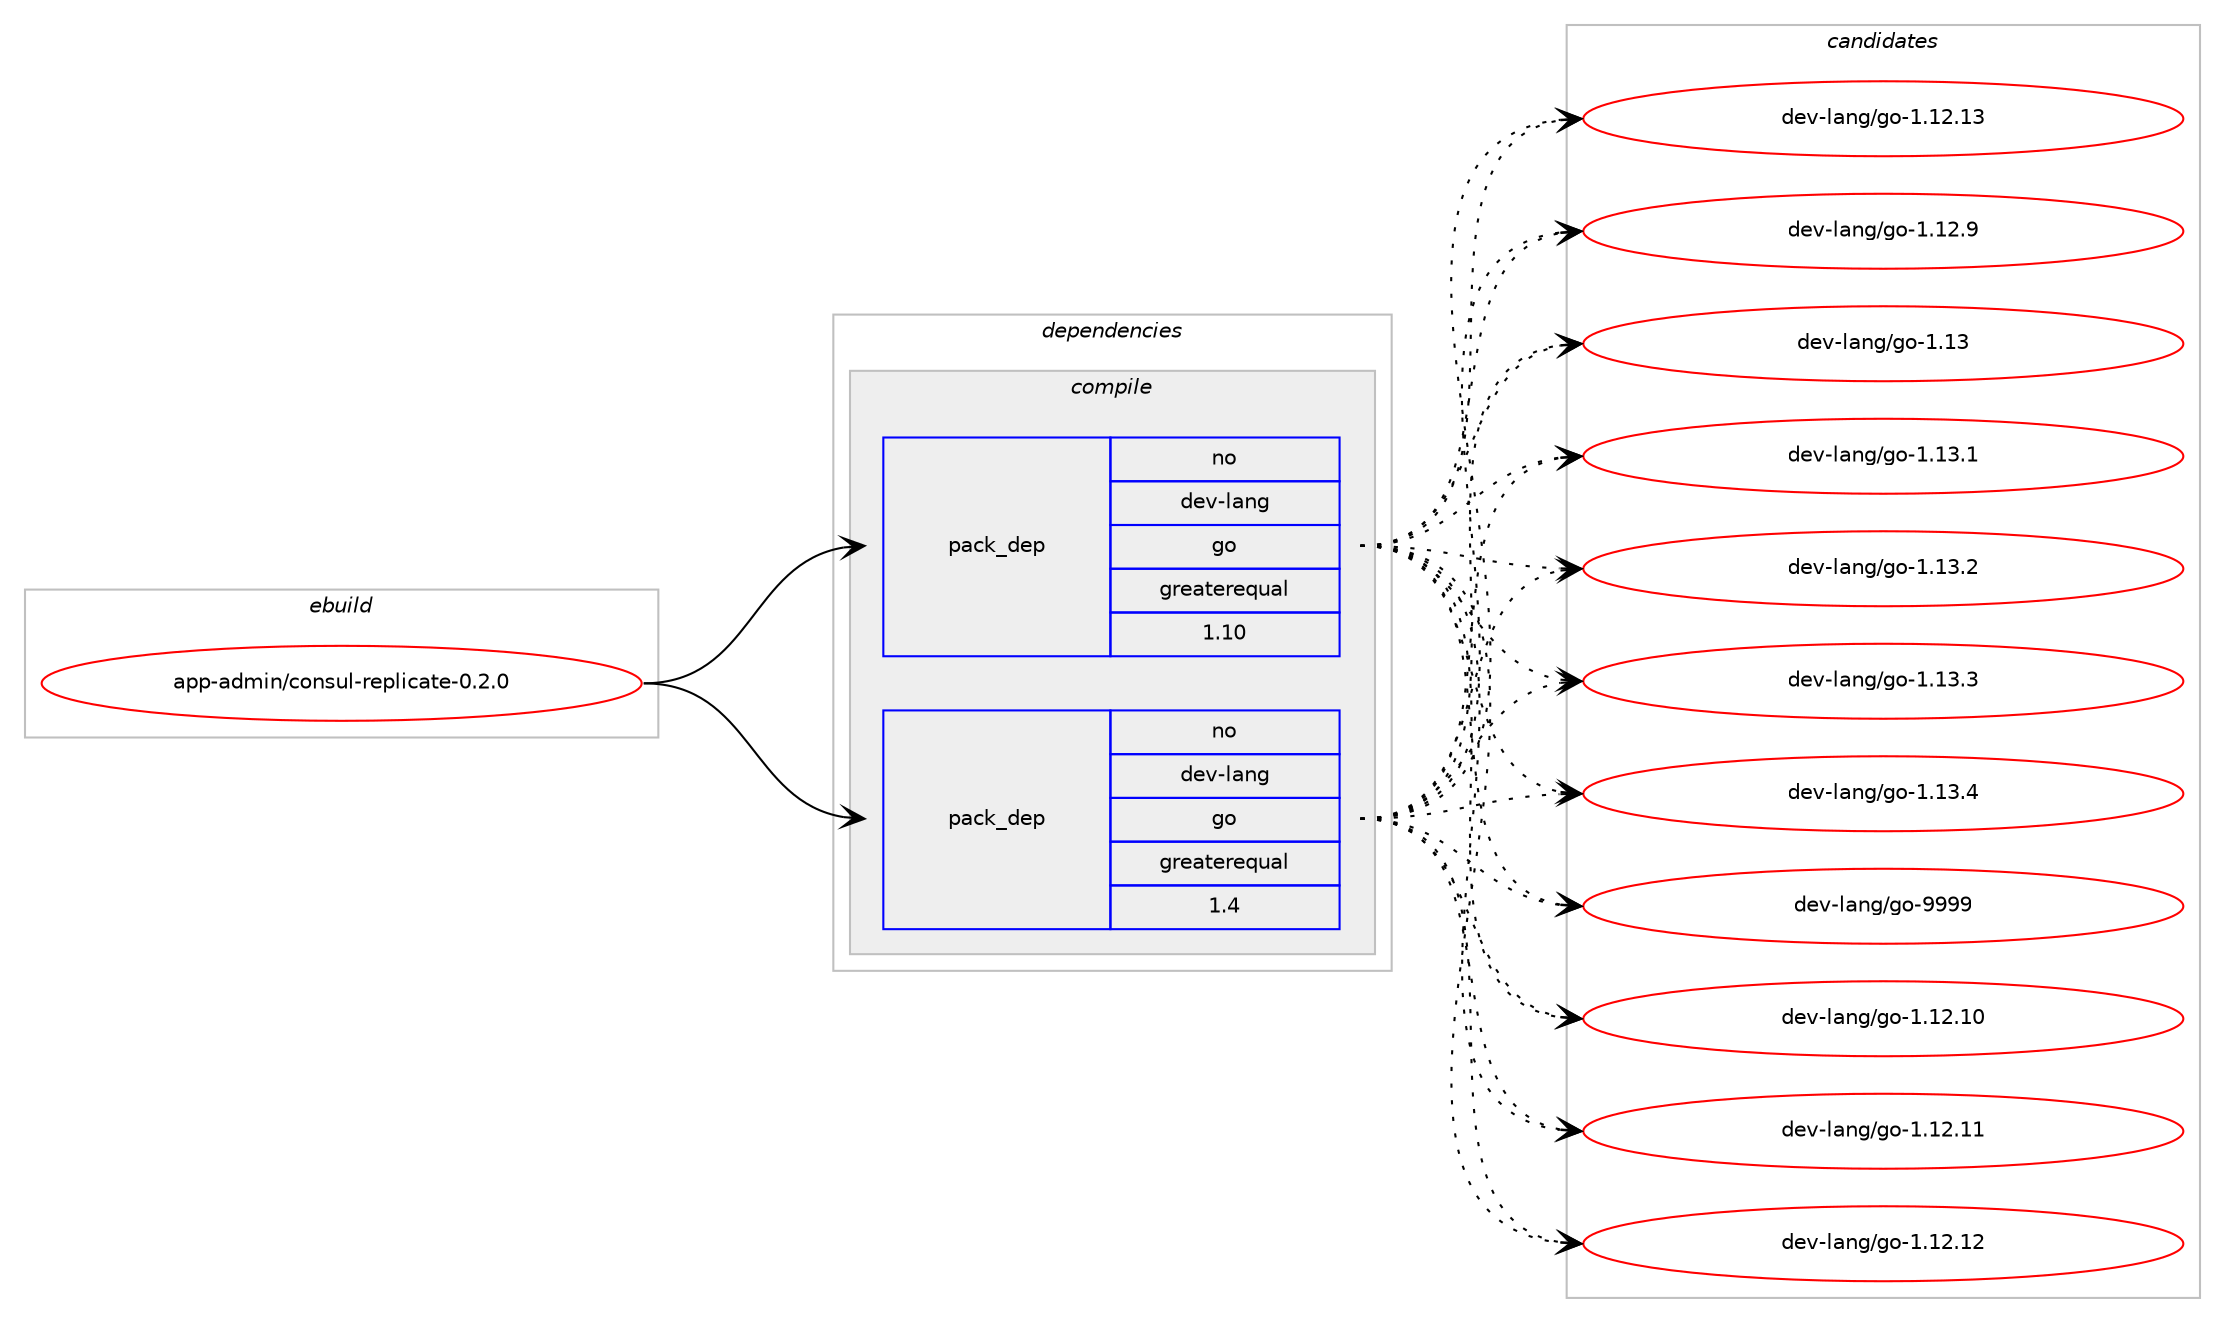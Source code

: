digraph prolog {

# *************
# Graph options
# *************

newrank=true;
concentrate=true;
compound=true;
graph [rankdir=LR,fontname=Helvetica,fontsize=10,ranksep=1.5];#, ranksep=2.5, nodesep=0.2];
edge  [arrowhead=vee];
node  [fontname=Helvetica,fontsize=10];

# **********
# The ebuild
# **********

subgraph cluster_leftcol {
color=gray;
rank=same;
label=<<i>ebuild</i>>;
id [label="app-admin/consul-replicate-0.2.0", color=red, width=4, href="../app-admin/consul-replicate-0.2.0.svg"];
}

# ****************
# The dependencies
# ****************

subgraph cluster_midcol {
color=gray;
label=<<i>dependencies</i>>;
subgraph cluster_compile {
fillcolor="#eeeeee";
style=filled;
label=<<i>compile</i>>;
subgraph pack346809 {
dependency466164 [label=<<TABLE BORDER="0" CELLBORDER="1" CELLSPACING="0" CELLPADDING="4" WIDTH="220"><TR><TD ROWSPAN="6" CELLPADDING="30">pack_dep</TD></TR><TR><TD WIDTH="110">no</TD></TR><TR><TD>dev-lang</TD></TR><TR><TD>go</TD></TR><TR><TD>greaterequal</TD></TR><TR><TD>1.10</TD></TR></TABLE>>, shape=none, color=blue];
}
id:e -> dependency466164:w [weight=20,style="solid",arrowhead="vee"];
subgraph pack346810 {
dependency466165 [label=<<TABLE BORDER="0" CELLBORDER="1" CELLSPACING="0" CELLPADDING="4" WIDTH="220"><TR><TD ROWSPAN="6" CELLPADDING="30">pack_dep</TD></TR><TR><TD WIDTH="110">no</TD></TR><TR><TD>dev-lang</TD></TR><TR><TD>go</TD></TR><TR><TD>greaterequal</TD></TR><TR><TD>1.4</TD></TR></TABLE>>, shape=none, color=blue];
}
id:e -> dependency466165:w [weight=20,style="solid",arrowhead="vee"];
}
subgraph cluster_compileandrun {
fillcolor="#eeeeee";
style=filled;
label=<<i>compile and run</i>>;
}
subgraph cluster_run {
fillcolor="#eeeeee";
style=filled;
label=<<i>run</i>>;
}
}

# **************
# The candidates
# **************

subgraph cluster_choices {
rank=same;
color=gray;
label=<<i>candidates</i>>;

subgraph choice346809 {
color=black;
nodesep=1;
choice1001011184510897110103471031114549464950464948 [label="dev-lang/go-1.12.10", color=red, width=4,href="../dev-lang/go-1.12.10.svg"];
choice1001011184510897110103471031114549464950464949 [label="dev-lang/go-1.12.11", color=red, width=4,href="../dev-lang/go-1.12.11.svg"];
choice1001011184510897110103471031114549464950464950 [label="dev-lang/go-1.12.12", color=red, width=4,href="../dev-lang/go-1.12.12.svg"];
choice1001011184510897110103471031114549464950464951 [label="dev-lang/go-1.12.13", color=red, width=4,href="../dev-lang/go-1.12.13.svg"];
choice10010111845108971101034710311145494649504657 [label="dev-lang/go-1.12.9", color=red, width=4,href="../dev-lang/go-1.12.9.svg"];
choice1001011184510897110103471031114549464951 [label="dev-lang/go-1.13", color=red, width=4,href="../dev-lang/go-1.13.svg"];
choice10010111845108971101034710311145494649514649 [label="dev-lang/go-1.13.1", color=red, width=4,href="../dev-lang/go-1.13.1.svg"];
choice10010111845108971101034710311145494649514650 [label="dev-lang/go-1.13.2", color=red, width=4,href="../dev-lang/go-1.13.2.svg"];
choice10010111845108971101034710311145494649514651 [label="dev-lang/go-1.13.3", color=red, width=4,href="../dev-lang/go-1.13.3.svg"];
choice10010111845108971101034710311145494649514652 [label="dev-lang/go-1.13.4", color=red, width=4,href="../dev-lang/go-1.13.4.svg"];
choice1001011184510897110103471031114557575757 [label="dev-lang/go-9999", color=red, width=4,href="../dev-lang/go-9999.svg"];
dependency466164:e -> choice1001011184510897110103471031114549464950464948:w [style=dotted,weight="100"];
dependency466164:e -> choice1001011184510897110103471031114549464950464949:w [style=dotted,weight="100"];
dependency466164:e -> choice1001011184510897110103471031114549464950464950:w [style=dotted,weight="100"];
dependency466164:e -> choice1001011184510897110103471031114549464950464951:w [style=dotted,weight="100"];
dependency466164:e -> choice10010111845108971101034710311145494649504657:w [style=dotted,weight="100"];
dependency466164:e -> choice1001011184510897110103471031114549464951:w [style=dotted,weight="100"];
dependency466164:e -> choice10010111845108971101034710311145494649514649:w [style=dotted,weight="100"];
dependency466164:e -> choice10010111845108971101034710311145494649514650:w [style=dotted,weight="100"];
dependency466164:e -> choice10010111845108971101034710311145494649514651:w [style=dotted,weight="100"];
dependency466164:e -> choice10010111845108971101034710311145494649514652:w [style=dotted,weight="100"];
dependency466164:e -> choice1001011184510897110103471031114557575757:w [style=dotted,weight="100"];
}
subgraph choice346810 {
color=black;
nodesep=1;
choice1001011184510897110103471031114549464950464948 [label="dev-lang/go-1.12.10", color=red, width=4,href="../dev-lang/go-1.12.10.svg"];
choice1001011184510897110103471031114549464950464949 [label="dev-lang/go-1.12.11", color=red, width=4,href="../dev-lang/go-1.12.11.svg"];
choice1001011184510897110103471031114549464950464950 [label="dev-lang/go-1.12.12", color=red, width=4,href="../dev-lang/go-1.12.12.svg"];
choice1001011184510897110103471031114549464950464951 [label="dev-lang/go-1.12.13", color=red, width=4,href="../dev-lang/go-1.12.13.svg"];
choice10010111845108971101034710311145494649504657 [label="dev-lang/go-1.12.9", color=red, width=4,href="../dev-lang/go-1.12.9.svg"];
choice1001011184510897110103471031114549464951 [label="dev-lang/go-1.13", color=red, width=4,href="../dev-lang/go-1.13.svg"];
choice10010111845108971101034710311145494649514649 [label="dev-lang/go-1.13.1", color=red, width=4,href="../dev-lang/go-1.13.1.svg"];
choice10010111845108971101034710311145494649514650 [label="dev-lang/go-1.13.2", color=red, width=4,href="../dev-lang/go-1.13.2.svg"];
choice10010111845108971101034710311145494649514651 [label="dev-lang/go-1.13.3", color=red, width=4,href="../dev-lang/go-1.13.3.svg"];
choice10010111845108971101034710311145494649514652 [label="dev-lang/go-1.13.4", color=red, width=4,href="../dev-lang/go-1.13.4.svg"];
choice1001011184510897110103471031114557575757 [label="dev-lang/go-9999", color=red, width=4,href="../dev-lang/go-9999.svg"];
dependency466165:e -> choice1001011184510897110103471031114549464950464948:w [style=dotted,weight="100"];
dependency466165:e -> choice1001011184510897110103471031114549464950464949:w [style=dotted,weight="100"];
dependency466165:e -> choice1001011184510897110103471031114549464950464950:w [style=dotted,weight="100"];
dependency466165:e -> choice1001011184510897110103471031114549464950464951:w [style=dotted,weight="100"];
dependency466165:e -> choice10010111845108971101034710311145494649504657:w [style=dotted,weight="100"];
dependency466165:e -> choice1001011184510897110103471031114549464951:w [style=dotted,weight="100"];
dependency466165:e -> choice10010111845108971101034710311145494649514649:w [style=dotted,weight="100"];
dependency466165:e -> choice10010111845108971101034710311145494649514650:w [style=dotted,weight="100"];
dependency466165:e -> choice10010111845108971101034710311145494649514651:w [style=dotted,weight="100"];
dependency466165:e -> choice10010111845108971101034710311145494649514652:w [style=dotted,weight="100"];
dependency466165:e -> choice1001011184510897110103471031114557575757:w [style=dotted,weight="100"];
}
}

}
